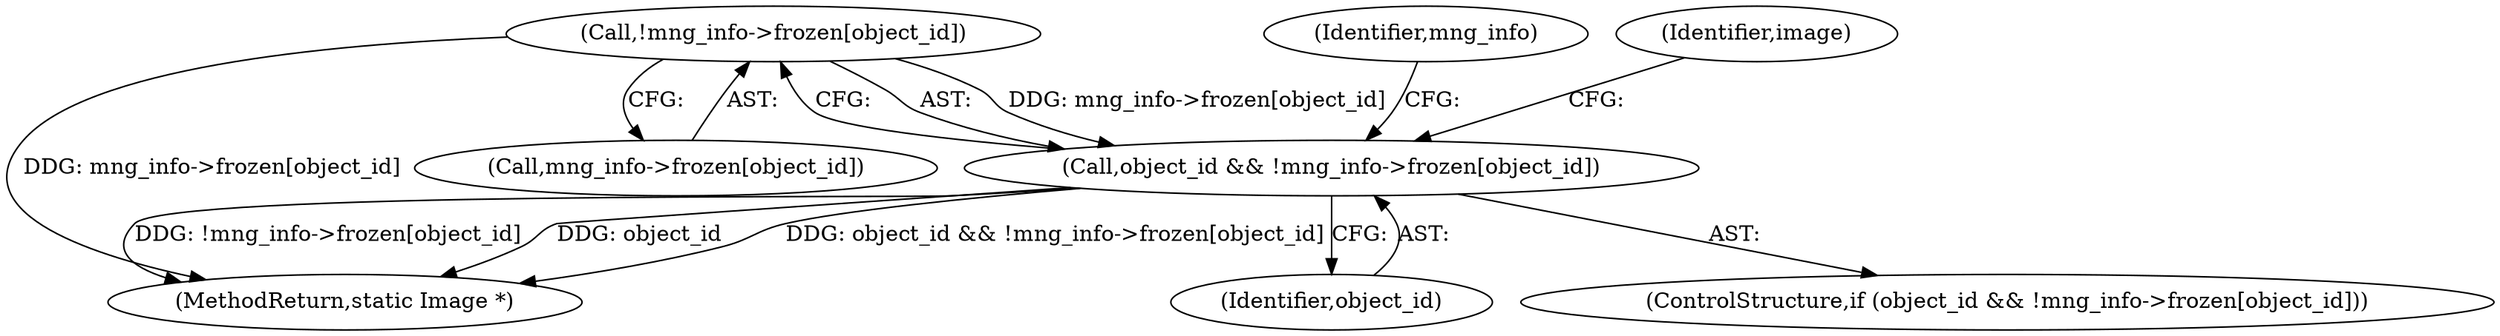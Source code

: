digraph "0_ImageMagick_8ca35831e91c3db8c6d281d09b605001003bec08@array" {
"1004700" [label="(Call,!mng_info->frozen[object_id])"];
"1004698" [label="(Call,object_id && !mng_info->frozen[object_id])"];
"1004711" [label="(Identifier,mng_info)"];
"1004697" [label="(ControlStructure,if (object_id && !mng_info->frozen[object_id]))"];
"1004700" [label="(Call,!mng_info->frozen[object_id])"];
"1005492" [label="(MethodReturn,static Image *)"];
"1004701" [label="(Call,mng_info->frozen[object_id])"];
"1005008" [label="(Identifier,image)"];
"1004699" [label="(Identifier,object_id)"];
"1004698" [label="(Call,object_id && !mng_info->frozen[object_id])"];
"1004700" -> "1004698"  [label="AST: "];
"1004700" -> "1004701"  [label="CFG: "];
"1004701" -> "1004700"  [label="AST: "];
"1004698" -> "1004700"  [label="CFG: "];
"1004700" -> "1005492"  [label="DDG: mng_info->frozen[object_id]"];
"1004700" -> "1004698"  [label="DDG: mng_info->frozen[object_id]"];
"1004698" -> "1004697"  [label="AST: "];
"1004698" -> "1004699"  [label="CFG: "];
"1004699" -> "1004698"  [label="AST: "];
"1004711" -> "1004698"  [label="CFG: "];
"1005008" -> "1004698"  [label="CFG: "];
"1004698" -> "1005492"  [label="DDG: !mng_info->frozen[object_id]"];
"1004698" -> "1005492"  [label="DDG: object_id"];
"1004698" -> "1005492"  [label="DDG: object_id && !mng_info->frozen[object_id]"];
}
